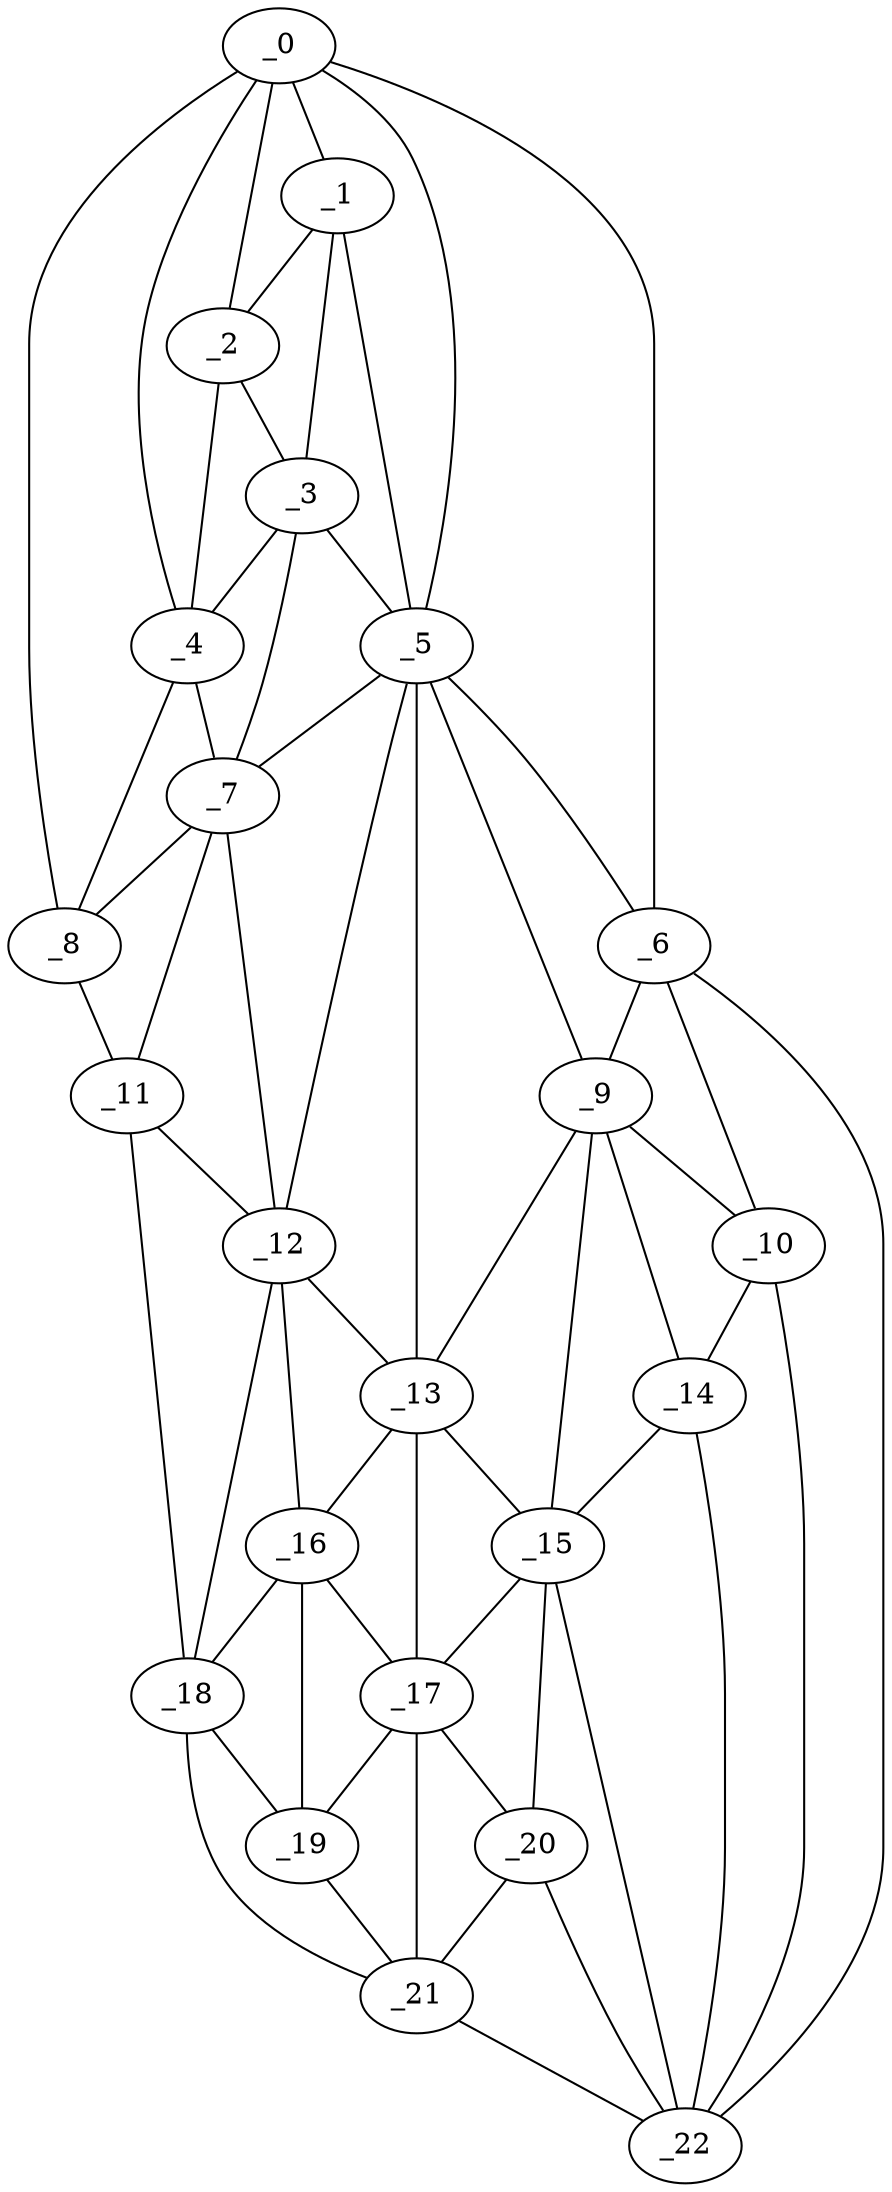 graph "obj19__75.gxl" {
	_0	 [x=12,
		y=13];
	_1	 [x=39,
		y=27];
	_0 -- _1	 [valence=1];
	_2	 [x=45,
		y=18];
	_0 -- _2	 [valence=2];
	_4	 [x=51,
		y=16];
	_0 -- _4	 [valence=1];
	_5	 [x=56,
		y=71];
	_0 -- _5	 [valence=1];
	_6	 [x=56,
		y=110];
	_0 -- _6	 [valence=1];
	_8	 [x=69,
		y=8];
	_0 -- _8	 [valence=1];
	_1 -- _2	 [valence=2];
	_3	 [x=47,
		y=28];
	_1 -- _3	 [valence=2];
	_1 -- _5	 [valence=1];
	_2 -- _3	 [valence=2];
	_2 -- _4	 [valence=2];
	_3 -- _4	 [valence=1];
	_3 -- _5	 [valence=2];
	_7	 [x=59,
		y=23];
	_3 -- _7	 [valence=2];
	_4 -- _7	 [valence=2];
	_4 -- _8	 [valence=1];
	_5 -- _6	 [valence=2];
	_5 -- _7	 [valence=2];
	_9	 [x=70,
		y=86];
	_5 -- _9	 [valence=2];
	_12	 [x=93,
		y=50];
	_5 -- _12	 [valence=2];
	_13	 [x=96,
		y=66];
	_5 -- _13	 [valence=2];
	_6 -- _9	 [valence=1];
	_10	 [x=71,
		y=104];
	_6 -- _10	 [valence=2];
	_22	 [x=118,
		y=107];
	_6 -- _22	 [valence=1];
	_7 -- _8	 [valence=2];
	_11	 [x=81,
		y=20];
	_7 -- _11	 [valence=2];
	_7 -- _12	 [valence=2];
	_8 -- _11	 [valence=1];
	_9 -- _10	 [valence=2];
	_9 -- _13	 [valence=2];
	_14	 [x=102,
		y=102];
	_9 -- _14	 [valence=2];
	_15	 [x=103,
		y=83];
	_9 -- _15	 [valence=1];
	_10 -- _14	 [valence=1];
	_10 -- _22	 [valence=1];
	_11 -- _12	 [valence=2];
	_18	 [x=109,
		y=49];
	_11 -- _18	 [valence=1];
	_12 -- _13	 [valence=2];
	_16	 [x=105,
		y=58];
	_12 -- _16	 [valence=2];
	_12 -- _18	 [valence=2];
	_13 -- _15	 [valence=1];
	_13 -- _16	 [valence=1];
	_17	 [x=108,
		y=66];
	_13 -- _17	 [valence=2];
	_14 -- _15	 [valence=2];
	_14 -- _22	 [valence=1];
	_15 -- _17	 [valence=2];
	_20	 [x=117,
		y=72];
	_15 -- _20	 [valence=2];
	_15 -- _22	 [valence=2];
	_16 -- _17	 [valence=2];
	_16 -- _18	 [valence=2];
	_19	 [x=113,
		y=61];
	_16 -- _19	 [valence=2];
	_17 -- _19	 [valence=1];
	_17 -- _20	 [valence=2];
	_21	 [x=118,
		y=65];
	_17 -- _21	 [valence=1];
	_18 -- _19	 [valence=1];
	_18 -- _21	 [valence=1];
	_19 -- _21	 [valence=2];
	_20 -- _21	 [valence=1];
	_20 -- _22	 [valence=1];
	_21 -- _22	 [valence=1];
}
